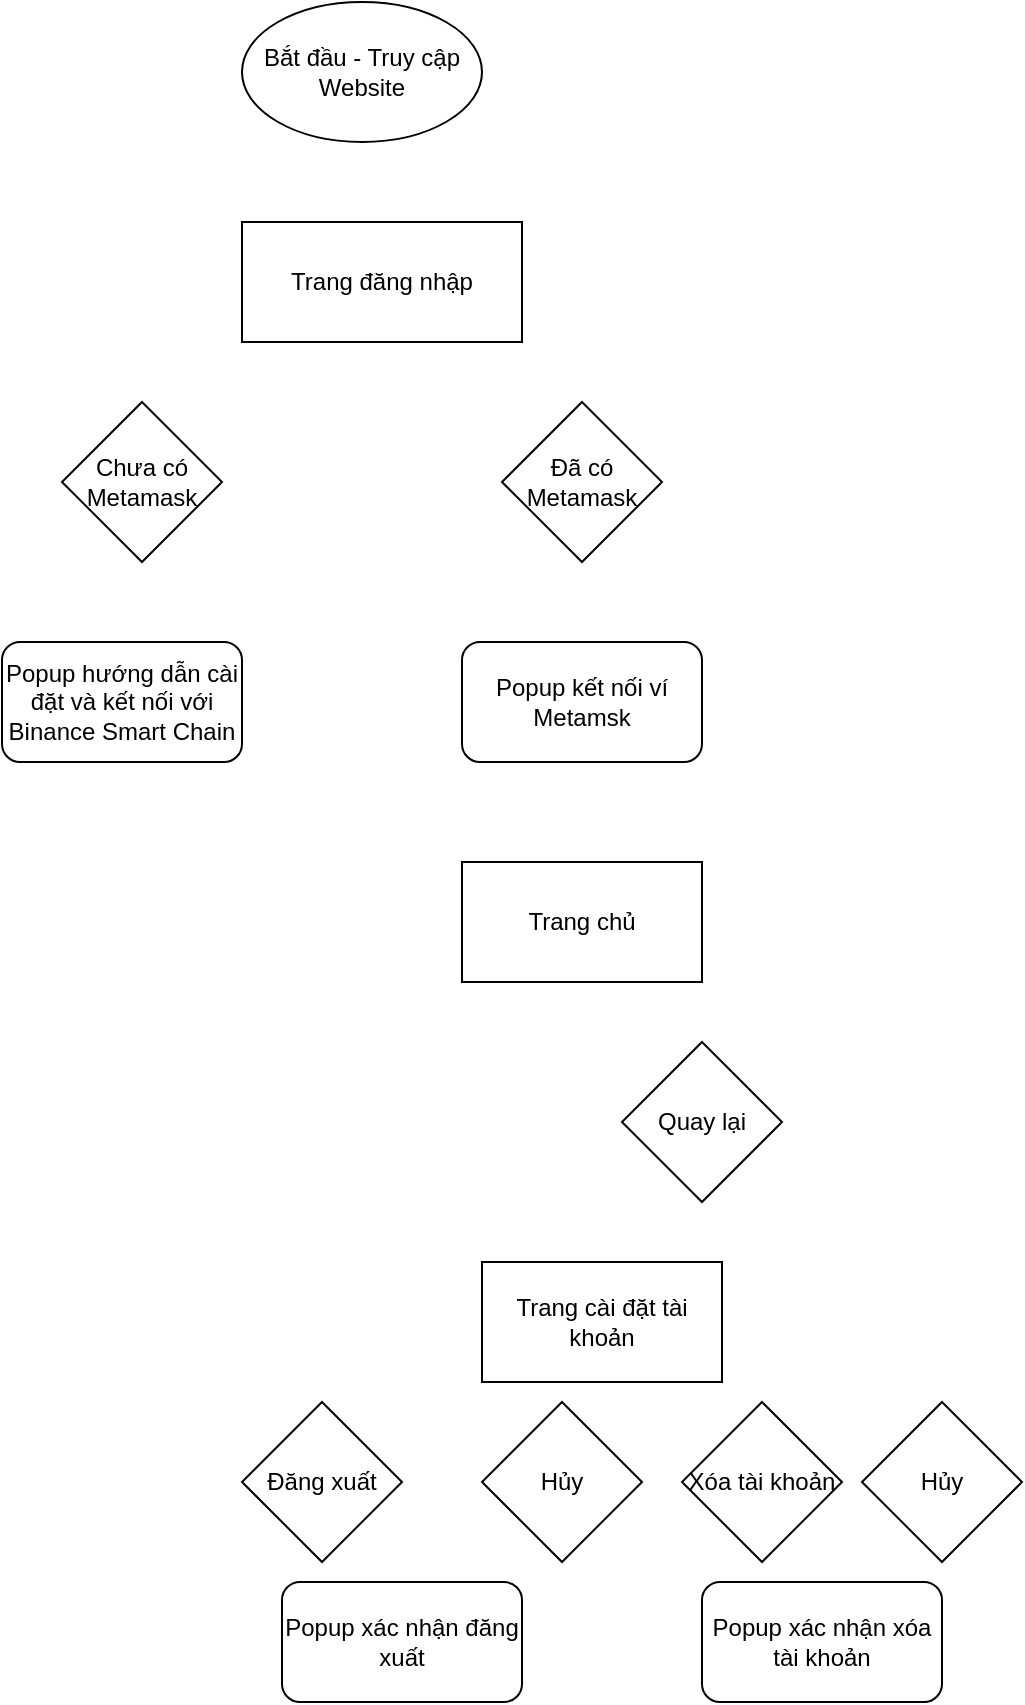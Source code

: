 <mxfile version="26.0.16">
  <diagram name="Page-1" id="0I2dDG6FUNbZ-NPltlTS">
    <mxGraphModel dx="1792" dy="743" grid="1" gridSize="10" guides="1" tooltips="1" connect="1" arrows="1" fold="1" page="1" pageScale="1" pageWidth="827" pageHeight="1169" math="0" shadow="0">
      <root>
        <mxCell id="0" />
        <mxCell id="1" parent="0" />
        <mxCell id="BDrKJTyrxqXV7Iri5jAU-1" value="Bắt đầu - Truy cập Website" style="ellipse;whiteSpace=wrap;html=1;" vertex="1" parent="1">
          <mxGeometry x="330" y="30" width="120" height="70" as="geometry" />
        </mxCell>
        <mxCell id="BDrKJTyrxqXV7Iri5jAU-2" value="Trang đăng nhập" style="rounded=0;whiteSpace=wrap;html=1;" vertex="1" parent="1">
          <mxGeometry x="330" y="140" width="140" height="60" as="geometry" />
        </mxCell>
        <mxCell id="BDrKJTyrxqXV7Iri5jAU-3" value="Chưa có Metamask" style="rhombus;whiteSpace=wrap;html=1;" vertex="1" parent="1">
          <mxGeometry x="240" y="230" width="80" height="80" as="geometry" />
        </mxCell>
        <mxCell id="BDrKJTyrxqXV7Iri5jAU-4" value="Đã có Metamask" style="rhombus;whiteSpace=wrap;html=1;" vertex="1" parent="1">
          <mxGeometry x="460" y="230" width="80" height="80" as="geometry" />
        </mxCell>
        <mxCell id="BDrKJTyrxqXV7Iri5jAU-5" value="Popup hướng dẫn cài đặt và kết nối với Binance Smart Chain" style="rounded=1;whiteSpace=wrap;html=1;" vertex="1" parent="1">
          <mxGeometry x="210" y="350" width="120" height="60" as="geometry" />
        </mxCell>
        <mxCell id="BDrKJTyrxqXV7Iri5jAU-6" value="Popup kết nối ví Metamsk" style="rounded=1;whiteSpace=wrap;html=1;" vertex="1" parent="1">
          <mxGeometry x="440" y="350" width="120" height="60" as="geometry" />
        </mxCell>
        <mxCell id="BDrKJTyrxqXV7Iri5jAU-7" value="Trang chủ" style="rounded=0;whiteSpace=wrap;html=1;" vertex="1" parent="1">
          <mxGeometry x="440" y="460" width="120" height="60" as="geometry" />
        </mxCell>
        <mxCell id="BDrKJTyrxqXV7Iri5jAU-8" value="Trang cài đặt tài khoản" style="rounded=0;whiteSpace=wrap;html=1;" vertex="1" parent="1">
          <mxGeometry x="450" y="660" width="120" height="60" as="geometry" />
        </mxCell>
        <mxCell id="BDrKJTyrxqXV7Iri5jAU-9" value="Quay lại" style="rhombus;whiteSpace=wrap;html=1;" vertex="1" parent="1">
          <mxGeometry x="520" y="550" width="80" height="80" as="geometry" />
        </mxCell>
        <mxCell id="BDrKJTyrxqXV7Iri5jAU-10" value="Popup xác nhận đăng xuất" style="rounded=1;whiteSpace=wrap;html=1;" vertex="1" parent="1">
          <mxGeometry x="350" y="820" width="120" height="60" as="geometry" />
        </mxCell>
        <mxCell id="BDrKJTyrxqXV7Iri5jAU-11" value="Đăng xuất" style="rhombus;whiteSpace=wrap;html=1;" vertex="1" parent="1">
          <mxGeometry x="330" y="730" width="80" height="80" as="geometry" />
        </mxCell>
        <mxCell id="BDrKJTyrxqXV7Iri5jAU-12" value="Hủy" style="rhombus;whiteSpace=wrap;html=1;" vertex="1" parent="1">
          <mxGeometry x="450" y="730" width="80" height="80" as="geometry" />
        </mxCell>
        <mxCell id="BDrKJTyrxqXV7Iri5jAU-13" value="Popup xác nhận xóa tài khoản" style="rounded=1;whiteSpace=wrap;html=1;" vertex="1" parent="1">
          <mxGeometry x="560" y="820" width="120" height="60" as="geometry" />
        </mxCell>
        <mxCell id="BDrKJTyrxqXV7Iri5jAU-14" value="Xóa tài khoản" style="rhombus;whiteSpace=wrap;html=1;" vertex="1" parent="1">
          <mxGeometry x="550" y="730" width="80" height="80" as="geometry" />
        </mxCell>
        <mxCell id="BDrKJTyrxqXV7Iri5jAU-15" value="Hủy" style="rhombus;whiteSpace=wrap;html=1;" vertex="1" parent="1">
          <mxGeometry x="640" y="730" width="80" height="80" as="geometry" />
        </mxCell>
      </root>
    </mxGraphModel>
  </diagram>
</mxfile>

